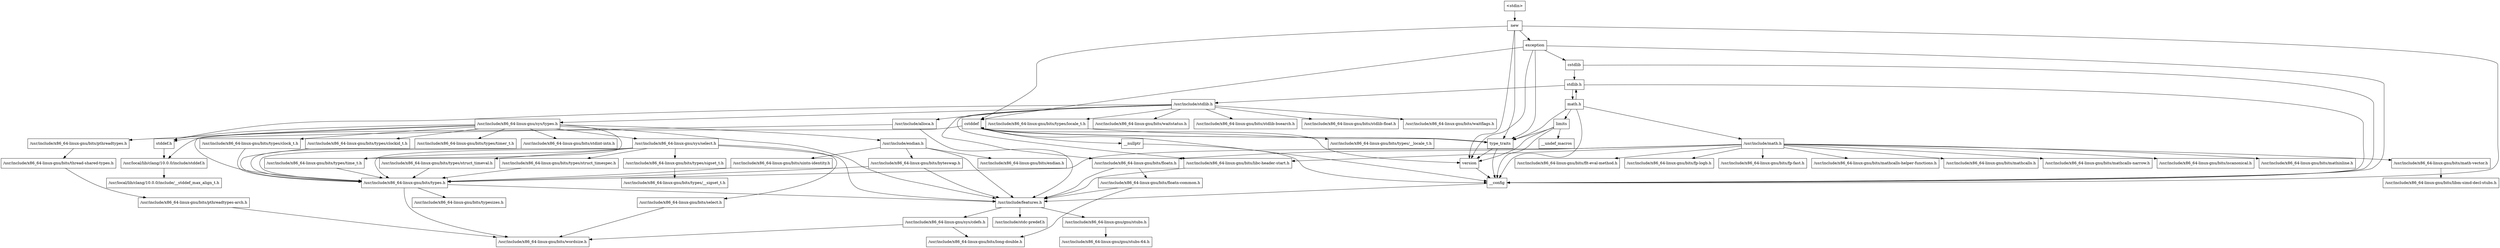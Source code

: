 digraph "dependencies" {
  header_0 [ shape="box", label="\<stdin\>" ];
  header_1 [ shape="box", label="new" ];
  header_11 [ shape="box", label="exception" ];
  header_12 [ shape="box", label="cstddef" ];
  header_13 [ shape="box", label="version" ];
  header_14 [ shape="box", label="/usr/local/lib/clang/10.0.0/include/stddef.h" ];
  header_15 [ shape="box", label="/usr/local/lib/clang/10.0.0/include/__stddef_max_align_t.h" ];
  header_16 [ shape="box", label="__nullptr" ];
  header_17 [ shape="box", label="type_traits" ];
  header_18 [ shape="box", label="cstdlib" ];
  header_19 [ shape="box", label="stdlib.h" ];
  header_2 [ shape="box", label="__config" ];
  header_20 [ shape="box", label="/usr/include/stdlib.h" ];
  header_21 [ shape="box", label="/usr/include/x86_64-linux-gnu/bits/libc-header-start.h" ];
  header_22 [ shape="box", label="stddef.h" ];
  header_23 [ shape="box", label="/usr/include/x86_64-linux-gnu/bits/waitflags.h" ];
  header_24 [ shape="box", label="/usr/include/x86_64-linux-gnu/bits/waitstatus.h" ];
  header_25 [ shape="box", label="/usr/include/x86_64-linux-gnu/bits/floatn.h" ];
  header_26 [ shape="box", label="/usr/include/x86_64-linux-gnu/bits/floatn-common.h" ];
  header_27 [ shape="box", label="/usr/include/x86_64-linux-gnu/bits/types/locale_t.h" ];
  header_28 [ shape="box", label="/usr/include/x86_64-linux-gnu/bits/types/__locale_t.h" ];
  header_29 [ shape="box", label="/usr/include/x86_64-linux-gnu/sys/types.h" ];
  header_3 [ shape="box", label="/usr/include/features.h" ];
  header_30 [ shape="box", label="/usr/include/x86_64-linux-gnu/bits/types.h" ];
  header_31 [ shape="box", label="/usr/include/x86_64-linux-gnu/bits/typesizes.h" ];
  header_32 [ shape="box", label="/usr/include/x86_64-linux-gnu/bits/types/clock_t.h" ];
  header_33 [ shape="box", label="/usr/include/x86_64-linux-gnu/bits/types/clockid_t.h" ];
  header_34 [ shape="box", label="/usr/include/x86_64-linux-gnu/bits/types/time_t.h" ];
  header_35 [ shape="box", label="/usr/include/x86_64-linux-gnu/bits/types/timer_t.h" ];
  header_36 [ shape="box", label="/usr/include/x86_64-linux-gnu/bits/stdint-intn.h" ];
  header_37 [ shape="box", label="/usr/include/endian.h" ];
  header_38 [ shape="box", label="/usr/include/x86_64-linux-gnu/bits/endian.h" ];
  header_39 [ shape="box", label="/usr/include/x86_64-linux-gnu/bits/byteswap.h" ];
  header_4 [ shape="box", label="/usr/include/stdc-predef.h" ];
  header_40 [ shape="box", label="/usr/include/x86_64-linux-gnu/bits/uintn-identity.h" ];
  header_41 [ shape="box", label="/usr/include/x86_64-linux-gnu/sys/select.h" ];
  header_42 [ shape="box", label="/usr/include/x86_64-linux-gnu/bits/select.h" ];
  header_43 [ shape="box", label="/usr/include/x86_64-linux-gnu/bits/types/sigset_t.h" ];
  header_44 [ shape="box", label="/usr/include/x86_64-linux-gnu/bits/types/__sigset_t.h" ];
  header_45 [ shape="box", label="/usr/include/x86_64-linux-gnu/bits/types/struct_timeval.h" ];
  header_46 [ shape="box", label="/usr/include/x86_64-linux-gnu/bits/types/struct_timespec.h" ];
  header_47 [ shape="box", label="/usr/include/x86_64-linux-gnu/bits/pthreadtypes.h" ];
  header_48 [ shape="box", label="/usr/include/x86_64-linux-gnu/bits/thread-shared-types.h" ];
  header_49 [ shape="box", label="/usr/include/x86_64-linux-gnu/bits/pthreadtypes-arch.h" ];
  header_5 [ shape="box", label="/usr/include/x86_64-linux-gnu/sys/cdefs.h" ];
  header_50 [ shape="box", label="/usr/include/alloca.h" ];
  header_51 [ shape="box", label="/usr/include/x86_64-linux-gnu/bits/stdlib-bsearch.h" ];
  header_52 [ shape="box", label="/usr/include/x86_64-linux-gnu/bits/stdlib-float.h" ];
  header_53 [ shape="box", label="math.h" ];
  header_54 [ shape="box", label="/usr/include/math.h" ];
  header_55 [ shape="box", label="/usr/include/x86_64-linux-gnu/bits/math-vector.h" ];
  header_56 [ shape="box", label="/usr/include/x86_64-linux-gnu/bits/libm-simd-decl-stubs.h" ];
  header_57 [ shape="box", label="/usr/include/x86_64-linux-gnu/bits/flt-eval-method.h" ];
  header_58 [ shape="box", label="/usr/include/x86_64-linux-gnu/bits/fp-logb.h" ];
  header_59 [ shape="box", label="/usr/include/x86_64-linux-gnu/bits/fp-fast.h" ];
  header_6 [ shape="box", label="/usr/include/x86_64-linux-gnu/bits/wordsize.h" ];
  header_60 [ shape="box", label="/usr/include/x86_64-linux-gnu/bits/mathcalls-helper-functions.h" ];
  header_61 [ shape="box", label="/usr/include/x86_64-linux-gnu/bits/mathcalls.h" ];
  header_62 [ shape="box", label="/usr/include/x86_64-linux-gnu/bits/mathcalls-narrow.h" ];
  header_63 [ shape="box", label="/usr/include/x86_64-linux-gnu/bits/iscanonical.h" ];
  header_64 [ shape="box", label="/usr/include/x86_64-linux-gnu/bits/mathinline.h" ];
  header_65 [ shape="box", label="limits" ];
  header_66 [ shape="box", label="__undef_macros" ];
  header_7 [ shape="box", label="/usr/include/x86_64-linux-gnu/bits/long-double.h" ];
  header_8 [ shape="box", label="/usr/include/x86_64-linux-gnu/gnu/stubs.h" ];
  header_9 [ shape="box", label="/usr/include/x86_64-linux-gnu/gnu/stubs-64.h" ];
  header_29 -> header_36;
  header_29 -> header_37;
  header_29 -> header_34;
  header_29 -> header_35;
  header_29 -> header_32;
  header_29 -> header_33;
  header_29 -> header_30;
  header_29 -> header_22;
  header_29 -> header_47;
  header_29 -> header_3;
  header_29 -> header_41;
  header_25 -> header_26;
  header_25 -> header_3;
  header_27 -> header_28;
  header_26 -> header_7;
  header_26 -> header_3;
  header_21 -> header_3;
  header_20 -> header_29;
  header_20 -> header_25;
  header_20 -> header_24;
  header_20 -> header_27;
  header_20 -> header_21;
  header_20 -> header_23;
  header_20 -> header_22;
  header_20 -> header_50;
  header_20 -> header_51;
  header_20 -> header_52;
  header_22 -> header_14;
  header_47 -> header_48;
  header_46 -> header_30;
  header_45 -> header_30;
  header_43 -> header_44;
  header_42 -> header_6;
  header_41 -> header_34;
  header_41 -> header_30;
  header_41 -> header_46;
  header_41 -> header_45;
  header_41 -> header_43;
  header_41 -> header_3;
  header_41 -> header_42;
  header_40 -> header_30;
  header_33 -> header_30;
  header_49 -> header_6;
  header_48 -> header_49;
  header_55 -> header_56;
  header_39 -> header_3;
  header_39 -> header_30;
  header_5 -> header_6;
  header_5 -> header_7;
  header_2 -> header_3;
  header_3 -> header_4;
  header_3 -> header_5;
  header_3 -> header_8;
  header_0 -> header_1;
  header_1 -> header_17;
  header_1 -> header_2;
  header_1 -> header_11;
  header_1 -> header_12;
  header_1 -> header_13;
  header_8 -> header_9;
  header_14 -> header_15;
  header_16 -> header_2;
  header_17 -> header_2;
  header_17 -> header_12;
  header_17 -> header_13;
  header_37 -> header_40;
  header_37 -> header_3;
  header_37 -> header_38;
  header_37 -> header_39;
  header_11 -> header_18;
  header_11 -> header_17;
  header_11 -> header_2;
  header_11 -> header_12;
  header_11 -> header_13;
  header_12 -> header_14;
  header_12 -> header_16;
  header_12 -> header_17;
  header_12 -> header_2;
  header_12 -> header_13;
  header_13 -> header_2;
  header_36 -> header_30;
  header_32 -> header_30;
  header_34 -> header_30;
  header_35 -> header_30;
  header_18 -> header_2;
  header_18 -> header_19;
  header_19 -> header_53;
  header_19 -> header_2;
  header_19 -> header_20;
  header_30 -> header_6;
  header_30 -> header_3;
  header_30 -> header_31;
  header_50 -> header_3;
  header_50 -> header_22;
  header_53 -> header_54;
  header_53 -> header_17;
  header_53 -> header_2;
  header_53 -> header_19;
  header_53 -> header_65;
  header_54 -> header_58;
  header_54 -> header_59;
  header_54 -> header_25;
  header_54 -> header_21;
  header_54 -> header_55;
  header_54 -> header_30;
  header_54 -> header_57;
  header_54 -> header_61;
  header_54 -> header_60;
  header_54 -> header_63;
  header_54 -> header_62;
  header_54 -> header_64;
  header_65 -> header_17;
  header_65 -> header_2;
  header_65 -> header_13;
  header_65 -> header_66;
}